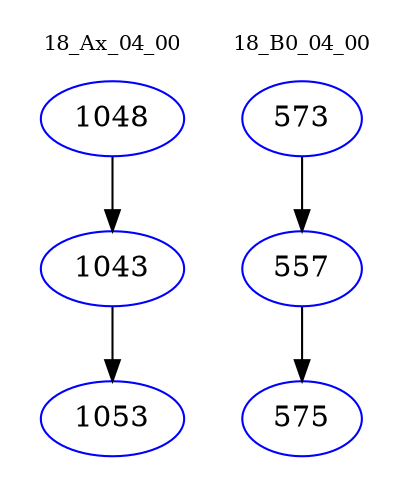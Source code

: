 digraph{
subgraph cluster_0 {
color = white
label = "18_Ax_04_00";
fontsize=10;
T0_1048 [label="1048", color="blue"]
T0_1048 -> T0_1043 [color="black"]
T0_1043 [label="1043", color="blue"]
T0_1043 -> T0_1053 [color="black"]
T0_1053 [label="1053", color="blue"]
}
subgraph cluster_1 {
color = white
label = "18_B0_04_00";
fontsize=10;
T1_573 [label="573", color="blue"]
T1_573 -> T1_557 [color="black"]
T1_557 [label="557", color="blue"]
T1_557 -> T1_575 [color="black"]
T1_575 [label="575", color="blue"]
}
}
